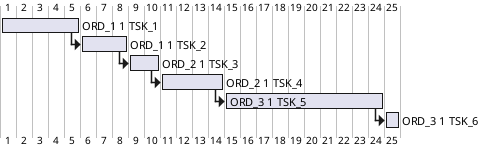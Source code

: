 @startgantt
[ORD_1 1 TSK_1] lasts 5 days
[ORD_1 1 TSK_2] lasts 3 days
[ORD_2 1 TSK_3] lasts 2 days
[ORD_2 1 TSK_4] lasts 4 days
[ORD_3 1 TSK_5] lasts 10 days
[ORD_3 1 TSK_6] lasts 1 days
[ORD_1 1 TSK_2] starts at [ORD_1 1 TSK_1]'s end
[ORD_2 1 TSK_3] starts at [ORD_1 1 TSK_2]'s end
[ORD_2 1 TSK_4] starts at [ORD_2 1 TSK_3]'s end
[ORD_3 1 TSK_5] starts at [ORD_2 1 TSK_4]'s end
[ORD_3 1 TSK_6] starts at [ORD_3 1 TSK_5]'s end
@endgantt
